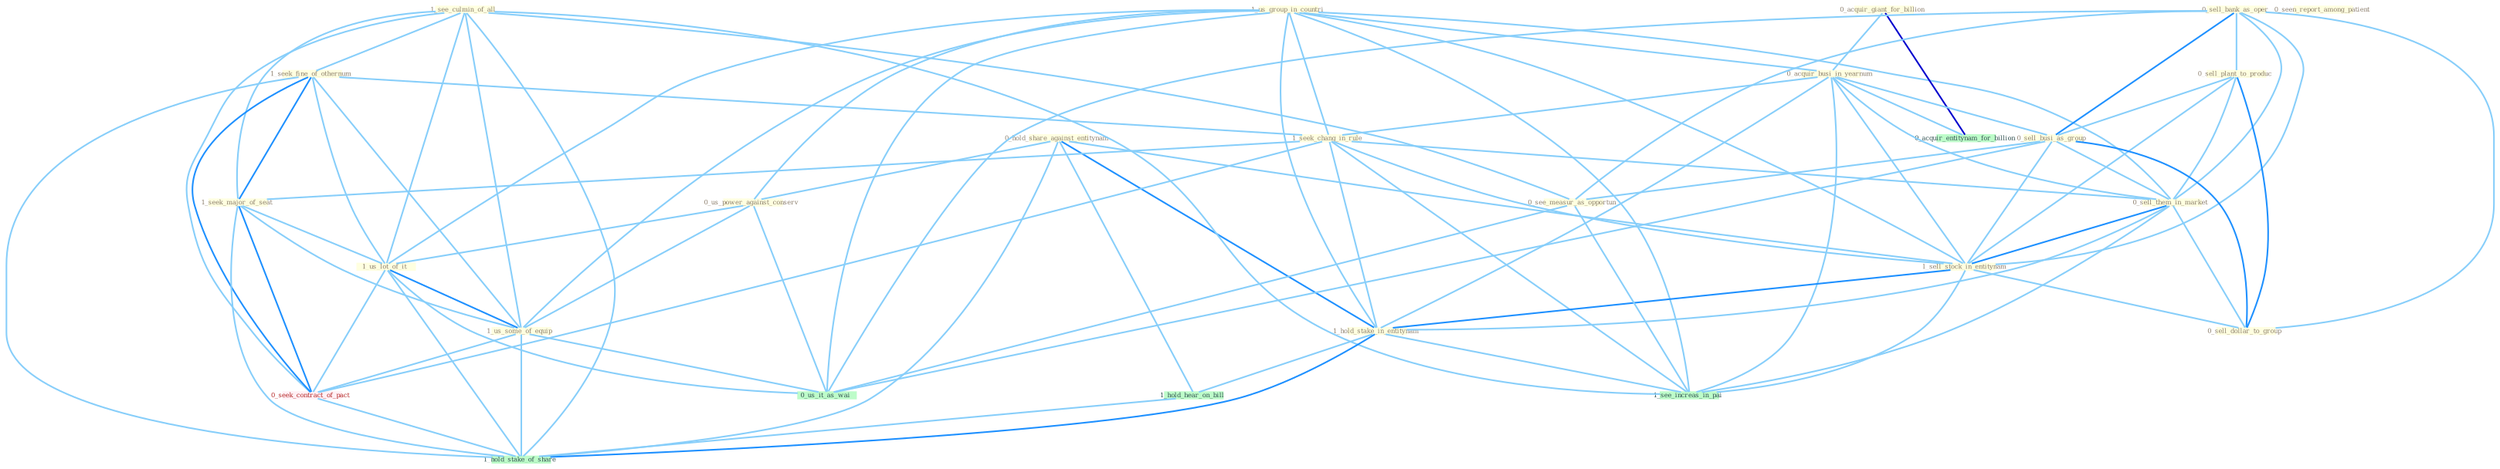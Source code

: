 Graph G{ 
    node
    [shape=polygon,style=filled,width=.5,height=.06,color="#BDFCC9",fixedsize=true,fontsize=4,
    fontcolor="#2f4f4f"];
    {node
    [color="#ffffe0", fontcolor="#8b7d6b"] "1_us_group_in_countri " "0_acquir_giant_for_billion " "0_hold_share_against_entitynam " "0_sell_bank_as_oper " "0_acquir_busi_in_yearnum " "0_sell_plant_to_produc " "1_see_culmin_of_all " "1_seek_fine_of_othernum " "0_sell_busi_as_group " "1_seek_chang_in_rule " "0_sell_them_in_market " "1_sell_stock_in_entitynam " "1_hold_stake_in_entitynam " "0_see_measur_as_opportun " "0_sell_dollar_to_group " "1_seek_major_of_seat " "0_us_power_against_conserv " "0_seen_report_among_patient " "1_us_lot_of_it " "1_us_some_of_equip "}
{node [color="#fff0f5", fontcolor="#b22222"] "0_seek_contract_of_pact "}
edge [color="#B0E2FF"];

	"1_us_group_in_countri " -- "0_acquir_busi_in_yearnum " [w="1", color="#87cefa" ];
	"1_us_group_in_countri " -- "1_seek_chang_in_rule " [w="1", color="#87cefa" ];
	"1_us_group_in_countri " -- "0_sell_them_in_market " [w="1", color="#87cefa" ];
	"1_us_group_in_countri " -- "1_sell_stock_in_entitynam " [w="1", color="#87cefa" ];
	"1_us_group_in_countri " -- "1_hold_stake_in_entitynam " [w="1", color="#87cefa" ];
	"1_us_group_in_countri " -- "0_us_power_against_conserv " [w="1", color="#87cefa" ];
	"1_us_group_in_countri " -- "1_us_lot_of_it " [w="1", color="#87cefa" ];
	"1_us_group_in_countri " -- "1_us_some_of_equip " [w="1", color="#87cefa" ];
	"1_us_group_in_countri " -- "0_us_it_as_wai " [w="1", color="#87cefa" ];
	"1_us_group_in_countri " -- "1_see_increas_in_pai " [w="1", color="#87cefa" ];
	"0_acquir_giant_for_billion " -- "0_acquir_busi_in_yearnum " [w="1", color="#87cefa" ];
	"0_acquir_giant_for_billion " -- "0_acquir_entitynam_for_billion " [w="3", color="#0000cd" , len=0.6];
	"0_hold_share_against_entitynam " -- "1_sell_stock_in_entitynam " [w="1", color="#87cefa" ];
	"0_hold_share_against_entitynam " -- "1_hold_stake_in_entitynam " [w="2", color="#1e90ff" , len=0.8];
	"0_hold_share_against_entitynam " -- "0_us_power_against_conserv " [w="1", color="#87cefa" ];
	"0_hold_share_against_entitynam " -- "1_hold_hear_on_bill " [w="1", color="#87cefa" ];
	"0_hold_share_against_entitynam " -- "1_hold_stake_of_share " [w="1", color="#87cefa" ];
	"0_sell_bank_as_oper " -- "0_sell_plant_to_produc " [w="1", color="#87cefa" ];
	"0_sell_bank_as_oper " -- "0_sell_busi_as_group " [w="2", color="#1e90ff" , len=0.8];
	"0_sell_bank_as_oper " -- "0_sell_them_in_market " [w="1", color="#87cefa" ];
	"0_sell_bank_as_oper " -- "1_sell_stock_in_entitynam " [w="1", color="#87cefa" ];
	"0_sell_bank_as_oper " -- "0_see_measur_as_opportun " [w="1", color="#87cefa" ];
	"0_sell_bank_as_oper " -- "0_sell_dollar_to_group " [w="1", color="#87cefa" ];
	"0_sell_bank_as_oper " -- "0_us_it_as_wai " [w="1", color="#87cefa" ];
	"0_acquir_busi_in_yearnum " -- "0_sell_busi_as_group " [w="1", color="#87cefa" ];
	"0_acquir_busi_in_yearnum " -- "1_seek_chang_in_rule " [w="1", color="#87cefa" ];
	"0_acquir_busi_in_yearnum " -- "0_sell_them_in_market " [w="1", color="#87cefa" ];
	"0_acquir_busi_in_yearnum " -- "1_sell_stock_in_entitynam " [w="1", color="#87cefa" ];
	"0_acquir_busi_in_yearnum " -- "1_hold_stake_in_entitynam " [w="1", color="#87cefa" ];
	"0_acquir_busi_in_yearnum " -- "0_acquir_entitynam_for_billion " [w="1", color="#87cefa" ];
	"0_acquir_busi_in_yearnum " -- "1_see_increas_in_pai " [w="1", color="#87cefa" ];
	"0_sell_plant_to_produc " -- "0_sell_busi_as_group " [w="1", color="#87cefa" ];
	"0_sell_plant_to_produc " -- "0_sell_them_in_market " [w="1", color="#87cefa" ];
	"0_sell_plant_to_produc " -- "1_sell_stock_in_entitynam " [w="1", color="#87cefa" ];
	"0_sell_plant_to_produc " -- "0_sell_dollar_to_group " [w="2", color="#1e90ff" , len=0.8];
	"1_see_culmin_of_all " -- "1_seek_fine_of_othernum " [w="1", color="#87cefa" ];
	"1_see_culmin_of_all " -- "0_see_measur_as_opportun " [w="1", color="#87cefa" ];
	"1_see_culmin_of_all " -- "1_seek_major_of_seat " [w="1", color="#87cefa" ];
	"1_see_culmin_of_all " -- "1_us_lot_of_it " [w="1", color="#87cefa" ];
	"1_see_culmin_of_all " -- "1_us_some_of_equip " [w="1", color="#87cefa" ];
	"1_see_culmin_of_all " -- "0_seek_contract_of_pact " [w="1", color="#87cefa" ];
	"1_see_culmin_of_all " -- "1_see_increas_in_pai " [w="1", color="#87cefa" ];
	"1_see_culmin_of_all " -- "1_hold_stake_of_share " [w="1", color="#87cefa" ];
	"1_seek_fine_of_othernum " -- "1_seek_chang_in_rule " [w="1", color="#87cefa" ];
	"1_seek_fine_of_othernum " -- "1_seek_major_of_seat " [w="2", color="#1e90ff" , len=0.8];
	"1_seek_fine_of_othernum " -- "1_us_lot_of_it " [w="1", color="#87cefa" ];
	"1_seek_fine_of_othernum " -- "1_us_some_of_equip " [w="1", color="#87cefa" ];
	"1_seek_fine_of_othernum " -- "0_seek_contract_of_pact " [w="2", color="#1e90ff" , len=0.8];
	"1_seek_fine_of_othernum " -- "1_hold_stake_of_share " [w="1", color="#87cefa" ];
	"0_sell_busi_as_group " -- "0_sell_them_in_market " [w="1", color="#87cefa" ];
	"0_sell_busi_as_group " -- "1_sell_stock_in_entitynam " [w="1", color="#87cefa" ];
	"0_sell_busi_as_group " -- "0_see_measur_as_opportun " [w="1", color="#87cefa" ];
	"0_sell_busi_as_group " -- "0_sell_dollar_to_group " [w="2", color="#1e90ff" , len=0.8];
	"0_sell_busi_as_group " -- "0_us_it_as_wai " [w="1", color="#87cefa" ];
	"1_seek_chang_in_rule " -- "0_sell_them_in_market " [w="1", color="#87cefa" ];
	"1_seek_chang_in_rule " -- "1_sell_stock_in_entitynam " [w="1", color="#87cefa" ];
	"1_seek_chang_in_rule " -- "1_hold_stake_in_entitynam " [w="1", color="#87cefa" ];
	"1_seek_chang_in_rule " -- "1_seek_major_of_seat " [w="1", color="#87cefa" ];
	"1_seek_chang_in_rule " -- "0_seek_contract_of_pact " [w="1", color="#87cefa" ];
	"1_seek_chang_in_rule " -- "1_see_increas_in_pai " [w="1", color="#87cefa" ];
	"0_sell_them_in_market " -- "1_sell_stock_in_entitynam " [w="2", color="#1e90ff" , len=0.8];
	"0_sell_them_in_market " -- "1_hold_stake_in_entitynam " [w="1", color="#87cefa" ];
	"0_sell_them_in_market " -- "0_sell_dollar_to_group " [w="1", color="#87cefa" ];
	"0_sell_them_in_market " -- "1_see_increas_in_pai " [w="1", color="#87cefa" ];
	"1_sell_stock_in_entitynam " -- "1_hold_stake_in_entitynam " [w="2", color="#1e90ff" , len=0.8];
	"1_sell_stock_in_entitynam " -- "0_sell_dollar_to_group " [w="1", color="#87cefa" ];
	"1_sell_stock_in_entitynam " -- "1_see_increas_in_pai " [w="1", color="#87cefa" ];
	"1_hold_stake_in_entitynam " -- "1_see_increas_in_pai " [w="1", color="#87cefa" ];
	"1_hold_stake_in_entitynam " -- "1_hold_hear_on_bill " [w="1", color="#87cefa" ];
	"1_hold_stake_in_entitynam " -- "1_hold_stake_of_share " [w="2", color="#1e90ff" , len=0.8];
	"0_see_measur_as_opportun " -- "0_us_it_as_wai " [w="1", color="#87cefa" ];
	"0_see_measur_as_opportun " -- "1_see_increas_in_pai " [w="1", color="#87cefa" ];
	"1_seek_major_of_seat " -- "1_us_lot_of_it " [w="1", color="#87cefa" ];
	"1_seek_major_of_seat " -- "1_us_some_of_equip " [w="1", color="#87cefa" ];
	"1_seek_major_of_seat " -- "0_seek_contract_of_pact " [w="2", color="#1e90ff" , len=0.8];
	"1_seek_major_of_seat " -- "1_hold_stake_of_share " [w="1", color="#87cefa" ];
	"0_us_power_against_conserv " -- "1_us_lot_of_it " [w="1", color="#87cefa" ];
	"0_us_power_against_conserv " -- "1_us_some_of_equip " [w="1", color="#87cefa" ];
	"0_us_power_against_conserv " -- "0_us_it_as_wai " [w="1", color="#87cefa" ];
	"1_us_lot_of_it " -- "1_us_some_of_equip " [w="2", color="#1e90ff" , len=0.8];
	"1_us_lot_of_it " -- "0_seek_contract_of_pact " [w="1", color="#87cefa" ];
	"1_us_lot_of_it " -- "0_us_it_as_wai " [w="1", color="#87cefa" ];
	"1_us_lot_of_it " -- "1_hold_stake_of_share " [w="1", color="#87cefa" ];
	"1_us_some_of_equip " -- "0_seek_contract_of_pact " [w="1", color="#87cefa" ];
	"1_us_some_of_equip " -- "0_us_it_as_wai " [w="1", color="#87cefa" ];
	"1_us_some_of_equip " -- "1_hold_stake_of_share " [w="1", color="#87cefa" ];
	"0_seek_contract_of_pact " -- "1_hold_stake_of_share " [w="1", color="#87cefa" ];
	"1_hold_hear_on_bill " -- "1_hold_stake_of_share " [w="1", color="#87cefa" ];
}